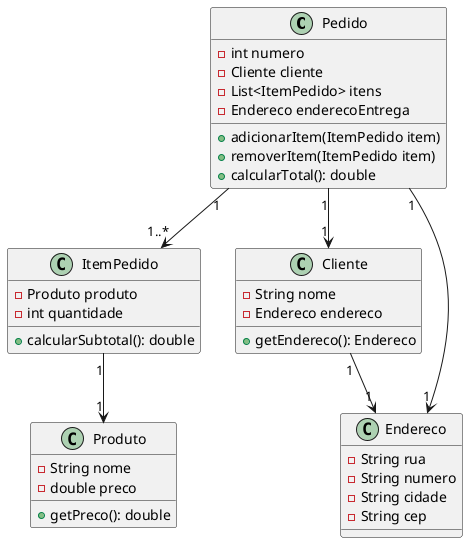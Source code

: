 @startuml
class Pedido {
    - int numero
    - Cliente cliente
    - List<ItemPedido> itens
    - Endereco enderecoEntrega
    + adicionarItem(ItemPedido item)
    + removerItem(ItemPedido item)
    + calcularTotal(): double
}

class ItemPedido {
    - Produto produto
    - int quantidade
    + calcularSubtotal(): double
}

class Produto {
    - String nome
    - double preco
    + getPreco(): double
}

class Cliente {
    - String nome
    - Endereco endereco
    + getEndereco(): Endereco
}

class Endereco {
    - String rua
    - String numero
    - String cidade
    - String cep
}

Pedido "1" --> "1..*" ItemPedido
ItemPedido "1" --> "1" Produto
Pedido "1" --> "1" Cliente
Pedido "1" --> "1" Endereco
Cliente "1" --> "1" Endereco
@enduml
